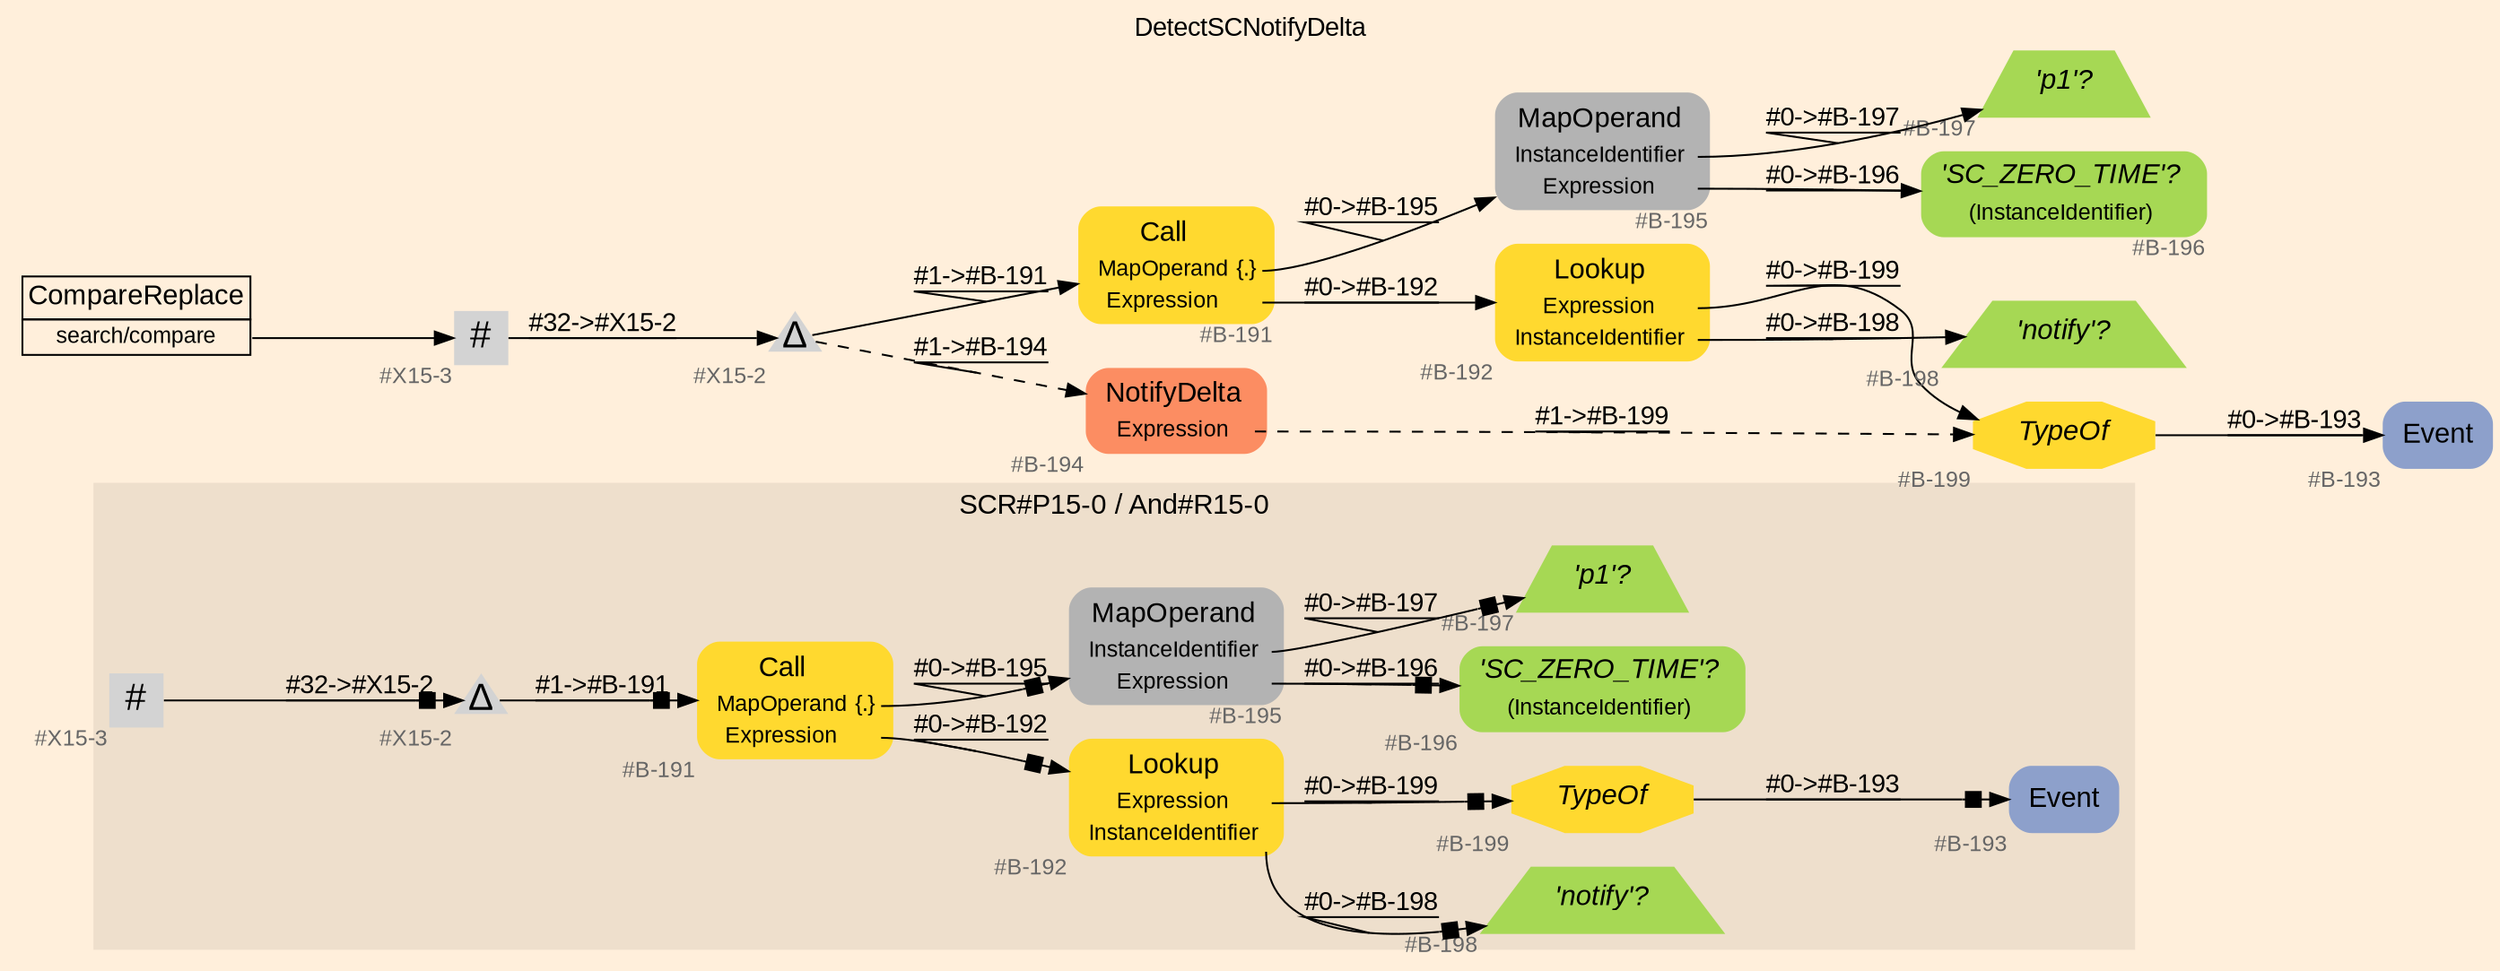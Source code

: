 digraph "DetectSCNotifyDelta" {
label = "DetectSCNotifyDelta"
labelloc = t
graph [
    rankdir = "LR"
    ranksep = 0.3
    bgcolor = antiquewhite1
    color = black
    fontcolor = black
    fontname = "Arial"
];
node [
    fontname = "Arial"
];
edge [
    fontname = "Arial"
];

// -------------------- figure And#R15-0 --------------------
// -------- region And#R15-0 ----------
subgraph "clusterAnd#R15-0" {
    label = "SCR#P15-0 / And#R15-0"
    style = "filled"
    color = antiquewhite2
    fontsize = "15"
    // -------- block And#R15-0/#B-191 ----------
    "And#R15-0/#B-191" [
        fillcolor = "/set28/6"
        xlabel = "#B-191"
        fontsize = "12"
        fontcolor = grey40
        shape = "plaintext"
        label = <<TABLE BORDER="0" CELLBORDER="0" CELLSPACING="0">
         <TR><TD><FONT COLOR="black" POINT-SIZE="15">Call</FONT></TD></TR>
         <TR><TD><FONT COLOR="black" POINT-SIZE="12">MapOperand</FONT></TD><TD PORT="port0"><FONT COLOR="black" POINT-SIZE="12">{.}</FONT></TD></TR>
         <TR><TD><FONT COLOR="black" POINT-SIZE="12">Expression</FONT></TD><TD PORT="port1"></TD></TR>
        </TABLE>>
        style = "rounded,filled"
    ];
    
    // -------- block And#R15-0/#B-192 ----------
    "And#R15-0/#B-192" [
        fillcolor = "/set28/6"
        xlabel = "#B-192"
        fontsize = "12"
        fontcolor = grey40
        shape = "plaintext"
        label = <<TABLE BORDER="0" CELLBORDER="0" CELLSPACING="0">
         <TR><TD><FONT COLOR="black" POINT-SIZE="15">Lookup</FONT></TD></TR>
         <TR><TD><FONT COLOR="black" POINT-SIZE="12">Expression</FONT></TD><TD PORT="port0"></TD></TR>
         <TR><TD><FONT COLOR="black" POINT-SIZE="12">InstanceIdentifier</FONT></TD><TD PORT="port1"></TD></TR>
        </TABLE>>
        style = "rounded,filled"
    ];
    
    // -------- block And#R15-0/#B-193 ----------
    "And#R15-0/#B-193" [
        fillcolor = "/set28/3"
        xlabel = "#B-193"
        fontsize = "12"
        fontcolor = grey40
        shape = "plaintext"
        label = <<TABLE BORDER="0" CELLBORDER="0" CELLSPACING="0">
         <TR><TD><FONT COLOR="black" POINT-SIZE="15">Event</FONT></TD></TR>
        </TABLE>>
        style = "rounded,filled"
    ];
    
    // -------- block And#R15-0/#B-195 ----------
    "And#R15-0/#B-195" [
        fillcolor = "/set28/8"
        xlabel = "#B-195"
        fontsize = "12"
        fontcolor = grey40
        shape = "plaintext"
        label = <<TABLE BORDER="0" CELLBORDER="0" CELLSPACING="0">
         <TR><TD><FONT COLOR="black" POINT-SIZE="15">MapOperand</FONT></TD></TR>
         <TR><TD><FONT COLOR="black" POINT-SIZE="12">InstanceIdentifier</FONT></TD><TD PORT="port0"></TD></TR>
         <TR><TD><FONT COLOR="black" POINT-SIZE="12">Expression</FONT></TD><TD PORT="port1"></TD></TR>
        </TABLE>>
        style = "rounded,filled"
    ];
    
    // -------- block And#R15-0/#B-196 ----------
    "And#R15-0/#B-196" [
        fillcolor = "/set28/5"
        xlabel = "#B-196"
        fontsize = "12"
        fontcolor = grey40
        shape = "plaintext"
        label = <<TABLE BORDER="0" CELLBORDER="0" CELLSPACING="0">
         <TR><TD><FONT COLOR="black" POINT-SIZE="15"><I>'SC_ZERO_TIME'?</I></FONT></TD></TR>
         <TR><TD><FONT COLOR="black" POINT-SIZE="12">(InstanceIdentifier)</FONT></TD><TD PORT="port0"></TD></TR>
        </TABLE>>
        style = "rounded,filled"
    ];
    
    // -------- block And#R15-0/#B-197 ----------
    "And#R15-0/#B-197" [
        fillcolor = "/set28/5"
        xlabel = "#B-197"
        fontsize = "12"
        fontcolor = grey40
        shape = "trapezium"
        label = <<FONT COLOR="black" POINT-SIZE="15"><I>'p1'?</I></FONT>>
        style = "filled"
        penwidth = 0.0
    ];
    
    // -------- block And#R15-0/#B-198 ----------
    "And#R15-0/#B-198" [
        fillcolor = "/set28/5"
        xlabel = "#B-198"
        fontsize = "12"
        fontcolor = grey40
        shape = "trapezium"
        label = <<FONT COLOR="black" POINT-SIZE="15"><I>'notify'?</I></FONT>>
        style = "filled"
        penwidth = 0.0
    ];
    
    // -------- block And#R15-0/#B-199 ----------
    "And#R15-0/#B-199" [
        fillcolor = "/set28/6"
        xlabel = "#B-199"
        fontsize = "12"
        fontcolor = grey40
        shape = "octagon"
        label = <<FONT COLOR="black" POINT-SIZE="15"><I>TypeOf</I></FONT>>
        style = "filled"
        penwidth = 0.0
    ];
    
    // -------- block And#R15-0/#X15-2 ----------
    "And#R15-0/#X15-2" [
        xlabel = "#X15-2"
        fontsize = "12"
        fontcolor = grey40
        shape = "triangle"
        label = <<FONT COLOR="black" POINT-SIZE="20">Δ</FONT>>
        style = "filled"
        penwidth = 0.0
        fixedsize = true
        width = 0.4
        height = 0.4
    ];
    
    // -------- block And#R15-0/#X15-3 ----------
    "And#R15-0/#X15-3" [
        xlabel = "#X15-3"
        fontsize = "12"
        fontcolor = grey40
        shape = "square"
        label = <<FONT COLOR="black" POINT-SIZE="20">#</FONT>>
        style = "filled"
        penwidth = 0.0
        fixedsize = true
        width = 0.4
        height = 0.4
    ];
    
}

"And#R15-0/#B-191":port0 -> "And#R15-0/#B-195" [
    arrowhead="normalnonebox"
    label = "#0-&gt;#B-195"
    decorate = true
    color = black
    fontcolor = black
];

"And#R15-0/#B-191":port1 -> "And#R15-0/#B-192" [
    arrowhead="normalnonebox"
    label = "#0-&gt;#B-192"
    decorate = true
    color = black
    fontcolor = black
];

"And#R15-0/#B-192":port0 -> "And#R15-0/#B-199" [
    arrowhead="normalnonebox"
    label = "#0-&gt;#B-199"
    decorate = true
    color = black
    fontcolor = black
];

"And#R15-0/#B-192":port1 -> "And#R15-0/#B-198" [
    arrowhead="normalnonebox"
    label = "#0-&gt;#B-198"
    decorate = true
    color = black
    fontcolor = black
];

"And#R15-0/#B-195":port0 -> "And#R15-0/#B-197" [
    arrowhead="normalnonebox"
    label = "#0-&gt;#B-197"
    decorate = true
    color = black
    fontcolor = black
];

"And#R15-0/#B-195":port1 -> "And#R15-0/#B-196" [
    arrowhead="normalnonebox"
    label = "#0-&gt;#B-196"
    decorate = true
    color = black
    fontcolor = black
];

"And#R15-0/#B-199" -> "And#R15-0/#B-193" [
    arrowhead="normalnonebox"
    label = "#0-&gt;#B-193"
    decorate = true
    color = black
    fontcolor = black
];

"And#R15-0/#X15-2" -> "And#R15-0/#B-191" [
    arrowhead="normalnonebox"
    label = "#1-&gt;#B-191"
    decorate = true
    color = black
    fontcolor = black
];

"And#R15-0/#X15-3" -> "And#R15-0/#X15-2" [
    arrowhead="normalnonebox"
    label = "#32-&gt;#X15-2"
    decorate = true
    color = black
    fontcolor = black
];


// -------------------- transformation figure --------------------
// -------- block CR#X15-4 ----------
"CR#X15-4" [
    fillcolor = antiquewhite1
    fontsize = "12"
    fontcolor = grey40
    shape = "plaintext"
    label = <<TABLE BORDER="0" CELLBORDER="1" CELLSPACING="0">
     <TR><TD><FONT COLOR="black" POINT-SIZE="15">CompareReplace</FONT></TD></TR>
     <TR><TD PORT="port0"><FONT COLOR="black" POINT-SIZE="12">search/compare</FONT></TD></TR>
    </TABLE>>
    style = "filled"
    color = black
];

// -------- block #X15-3 ----------
"#X15-3" [
    xlabel = "#X15-3"
    fontsize = "12"
    fontcolor = grey40
    shape = "square"
    label = <<FONT COLOR="black" POINT-SIZE="20">#</FONT>>
    style = "filled"
    penwidth = 0.0
    fixedsize = true
    width = 0.4
    height = 0.4
];

// -------- block #X15-2 ----------
"#X15-2" [
    xlabel = "#X15-2"
    fontsize = "12"
    fontcolor = grey40
    shape = "triangle"
    label = <<FONT COLOR="black" POINT-SIZE="20">Δ</FONT>>
    style = "filled"
    penwidth = 0.0
    fixedsize = true
    width = 0.4
    height = 0.4
];

// -------- block #B-191 ----------
"#B-191" [
    fillcolor = "/set28/6"
    xlabel = "#B-191"
    fontsize = "12"
    fontcolor = grey40
    shape = "plaintext"
    label = <<TABLE BORDER="0" CELLBORDER="0" CELLSPACING="0">
     <TR><TD><FONT COLOR="black" POINT-SIZE="15">Call</FONT></TD></TR>
     <TR><TD><FONT COLOR="black" POINT-SIZE="12">MapOperand</FONT></TD><TD PORT="port0"><FONT COLOR="black" POINT-SIZE="12">{.}</FONT></TD></TR>
     <TR><TD><FONT COLOR="black" POINT-SIZE="12">Expression</FONT></TD><TD PORT="port1"></TD></TR>
    </TABLE>>
    style = "rounded,filled"
];

// -------- block #B-195 ----------
"#B-195" [
    fillcolor = "/set28/8"
    xlabel = "#B-195"
    fontsize = "12"
    fontcolor = grey40
    shape = "plaintext"
    label = <<TABLE BORDER="0" CELLBORDER="0" CELLSPACING="0">
     <TR><TD><FONT COLOR="black" POINT-SIZE="15">MapOperand</FONT></TD></TR>
     <TR><TD><FONT COLOR="black" POINT-SIZE="12">InstanceIdentifier</FONT></TD><TD PORT="port0"></TD></TR>
     <TR><TD><FONT COLOR="black" POINT-SIZE="12">Expression</FONT></TD><TD PORT="port1"></TD></TR>
    </TABLE>>
    style = "rounded,filled"
];

// -------- block #B-197 ----------
"#B-197" [
    fillcolor = "/set28/5"
    xlabel = "#B-197"
    fontsize = "12"
    fontcolor = grey40
    shape = "trapezium"
    label = <<FONT COLOR="black" POINT-SIZE="15"><I>'p1'?</I></FONT>>
    style = "filled"
    penwidth = 0.0
];

// -------- block #B-196 ----------
"#B-196" [
    fillcolor = "/set28/5"
    xlabel = "#B-196"
    fontsize = "12"
    fontcolor = grey40
    shape = "plaintext"
    label = <<TABLE BORDER="0" CELLBORDER="0" CELLSPACING="0">
     <TR><TD><FONT COLOR="black" POINT-SIZE="15"><I>'SC_ZERO_TIME'?</I></FONT></TD></TR>
     <TR><TD><FONT COLOR="black" POINT-SIZE="12">(InstanceIdentifier)</FONT></TD><TD PORT="port0"></TD></TR>
    </TABLE>>
    style = "rounded,filled"
];

// -------- block #B-192 ----------
"#B-192" [
    fillcolor = "/set28/6"
    xlabel = "#B-192"
    fontsize = "12"
    fontcolor = grey40
    shape = "plaintext"
    label = <<TABLE BORDER="0" CELLBORDER="0" CELLSPACING="0">
     <TR><TD><FONT COLOR="black" POINT-SIZE="15">Lookup</FONT></TD></TR>
     <TR><TD><FONT COLOR="black" POINT-SIZE="12">Expression</FONT></TD><TD PORT="port0"></TD></TR>
     <TR><TD><FONT COLOR="black" POINT-SIZE="12">InstanceIdentifier</FONT></TD><TD PORT="port1"></TD></TR>
    </TABLE>>
    style = "rounded,filled"
];

// -------- block #B-199 ----------
"#B-199" [
    fillcolor = "/set28/6"
    xlabel = "#B-199"
    fontsize = "12"
    fontcolor = grey40
    shape = "octagon"
    label = <<FONT COLOR="black" POINT-SIZE="15"><I>TypeOf</I></FONT>>
    style = "filled"
    penwidth = 0.0
];

// -------- block #B-193 ----------
"#B-193" [
    fillcolor = "/set28/3"
    xlabel = "#B-193"
    fontsize = "12"
    fontcolor = grey40
    shape = "plaintext"
    label = <<TABLE BORDER="0" CELLBORDER="0" CELLSPACING="0">
     <TR><TD><FONT COLOR="black" POINT-SIZE="15">Event</FONT></TD></TR>
    </TABLE>>
    style = "rounded,filled"
];

// -------- block #B-198 ----------
"#B-198" [
    fillcolor = "/set28/5"
    xlabel = "#B-198"
    fontsize = "12"
    fontcolor = grey40
    shape = "trapezium"
    label = <<FONT COLOR="black" POINT-SIZE="15"><I>'notify'?</I></FONT>>
    style = "filled"
    penwidth = 0.0
];

// -------- block #B-194 ----------
"#B-194" [
    fillcolor = "/set28/2"
    xlabel = "#B-194"
    fontsize = "12"
    fontcolor = grey40
    shape = "plaintext"
    label = <<TABLE BORDER="0" CELLBORDER="0" CELLSPACING="0">
     <TR><TD><FONT COLOR="black" POINT-SIZE="15">NotifyDelta</FONT></TD></TR>
     <TR><TD><FONT COLOR="black" POINT-SIZE="12">Expression</FONT></TD><TD PORT="port0"></TD></TR>
    </TABLE>>
    style = "rounded,filled"
];

"CR#X15-4":port0 -> "#X15-3" [
    label = ""
    decorate = true
    color = black
    fontcolor = black
];

"#X15-3" -> "#X15-2" [
    label = "#32-&gt;#X15-2"
    decorate = true
    color = black
    fontcolor = black
];

"#X15-2" -> "#B-191" [
    label = "#1-&gt;#B-191"
    decorate = true
    color = black
    fontcolor = black
];

"#X15-2" -> "#B-194" [
    style="dashed"
    label = "#1-&gt;#B-194"
    decorate = true
    color = black
    fontcolor = black
];

"#B-191":port0 -> "#B-195" [
    label = "#0-&gt;#B-195"
    decorate = true
    color = black
    fontcolor = black
];

"#B-191":port1 -> "#B-192" [
    label = "#0-&gt;#B-192"
    decorate = true
    color = black
    fontcolor = black
];

"#B-195":port0 -> "#B-197" [
    label = "#0-&gt;#B-197"
    decorate = true
    color = black
    fontcolor = black
];

"#B-195":port1 -> "#B-196" [
    label = "#0-&gt;#B-196"
    decorate = true
    color = black
    fontcolor = black
];

"#B-192":port0 -> "#B-199" [
    label = "#0-&gt;#B-199"
    decorate = true
    color = black
    fontcolor = black
];

"#B-192":port1 -> "#B-198" [
    label = "#0-&gt;#B-198"
    decorate = true
    color = black
    fontcolor = black
];

"#B-199" -> "#B-193" [
    label = "#0-&gt;#B-193"
    decorate = true
    color = black
    fontcolor = black
];

"#B-194":port0 -> "#B-199" [
    style="dashed"
    label = "#1-&gt;#B-199"
    decorate = true
    color = black
    fontcolor = black
];


}
